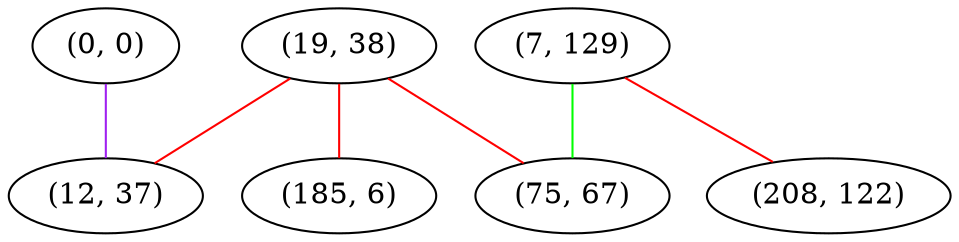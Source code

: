 graph "" {
"(0, 0)";
"(19, 38)";
"(7, 129)";
"(185, 6)";
"(75, 67)";
"(12, 37)";
"(208, 122)";
"(0, 0)" -- "(12, 37)"  [color=purple, key=0, weight=4];
"(19, 38)" -- "(12, 37)"  [color=red, key=0, weight=1];
"(19, 38)" -- "(185, 6)"  [color=red, key=0, weight=1];
"(19, 38)" -- "(75, 67)"  [color=red, key=0, weight=1];
"(7, 129)" -- "(75, 67)"  [color=green, key=0, weight=2];
"(7, 129)" -- "(208, 122)"  [color=red, key=0, weight=1];
}
